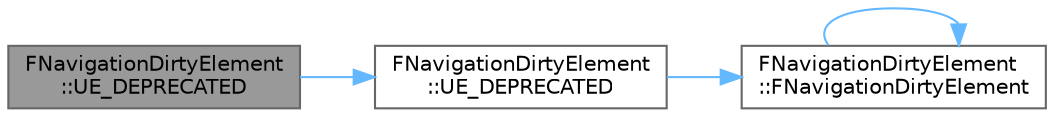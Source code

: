 digraph "FNavigationDirtyElement::UE_DEPRECATED"
{
 // INTERACTIVE_SVG=YES
 // LATEX_PDF_SIZE
  bgcolor="transparent";
  edge [fontname=Helvetica,fontsize=10,labelfontname=Helvetica,labelfontsize=10];
  node [fontname=Helvetica,fontsize=10,shape=box,height=0.2,width=0.4];
  rankdir="LR";
  Node1 [id="Node000001",label="FNavigationDirtyElement\l::UE_DEPRECATED",height=0.2,width=0.4,color="gray40", fillcolor="grey60", style="filled", fontcolor="black",tooltip=" "];
  Node1 -> Node2 [id="edge1_Node000001_Node000002",color="steelblue1",style="solid",tooltip=" "];
  Node2 [id="Node000002",label="FNavigationDirtyElement\l::UE_DEPRECATED",height=0.2,width=0.4,color="grey40", fillcolor="white", style="filled",URL="$d9/df6/structFNavigationDirtyElement.html#ab09e8c680adc1bf8a5120d4d4b7d1814",tooltip=" "];
  Node2 -> Node3 [id="edge2_Node000002_Node000003",color="steelblue1",style="solid",tooltip=" "];
  Node3 [id="Node000003",label="FNavigationDirtyElement\l::FNavigationDirtyElement",height=0.2,width=0.4,color="grey40", fillcolor="white", style="filled",URL="$d9/df6/structFNavigationDirtyElement.html#a7e790badc502b8a595343f2da326bf65",tooltip=" "];
  Node3 -> Node3 [id="edge3_Node000003_Node000003",color="steelblue1",style="solid",tooltip=" "];
}
